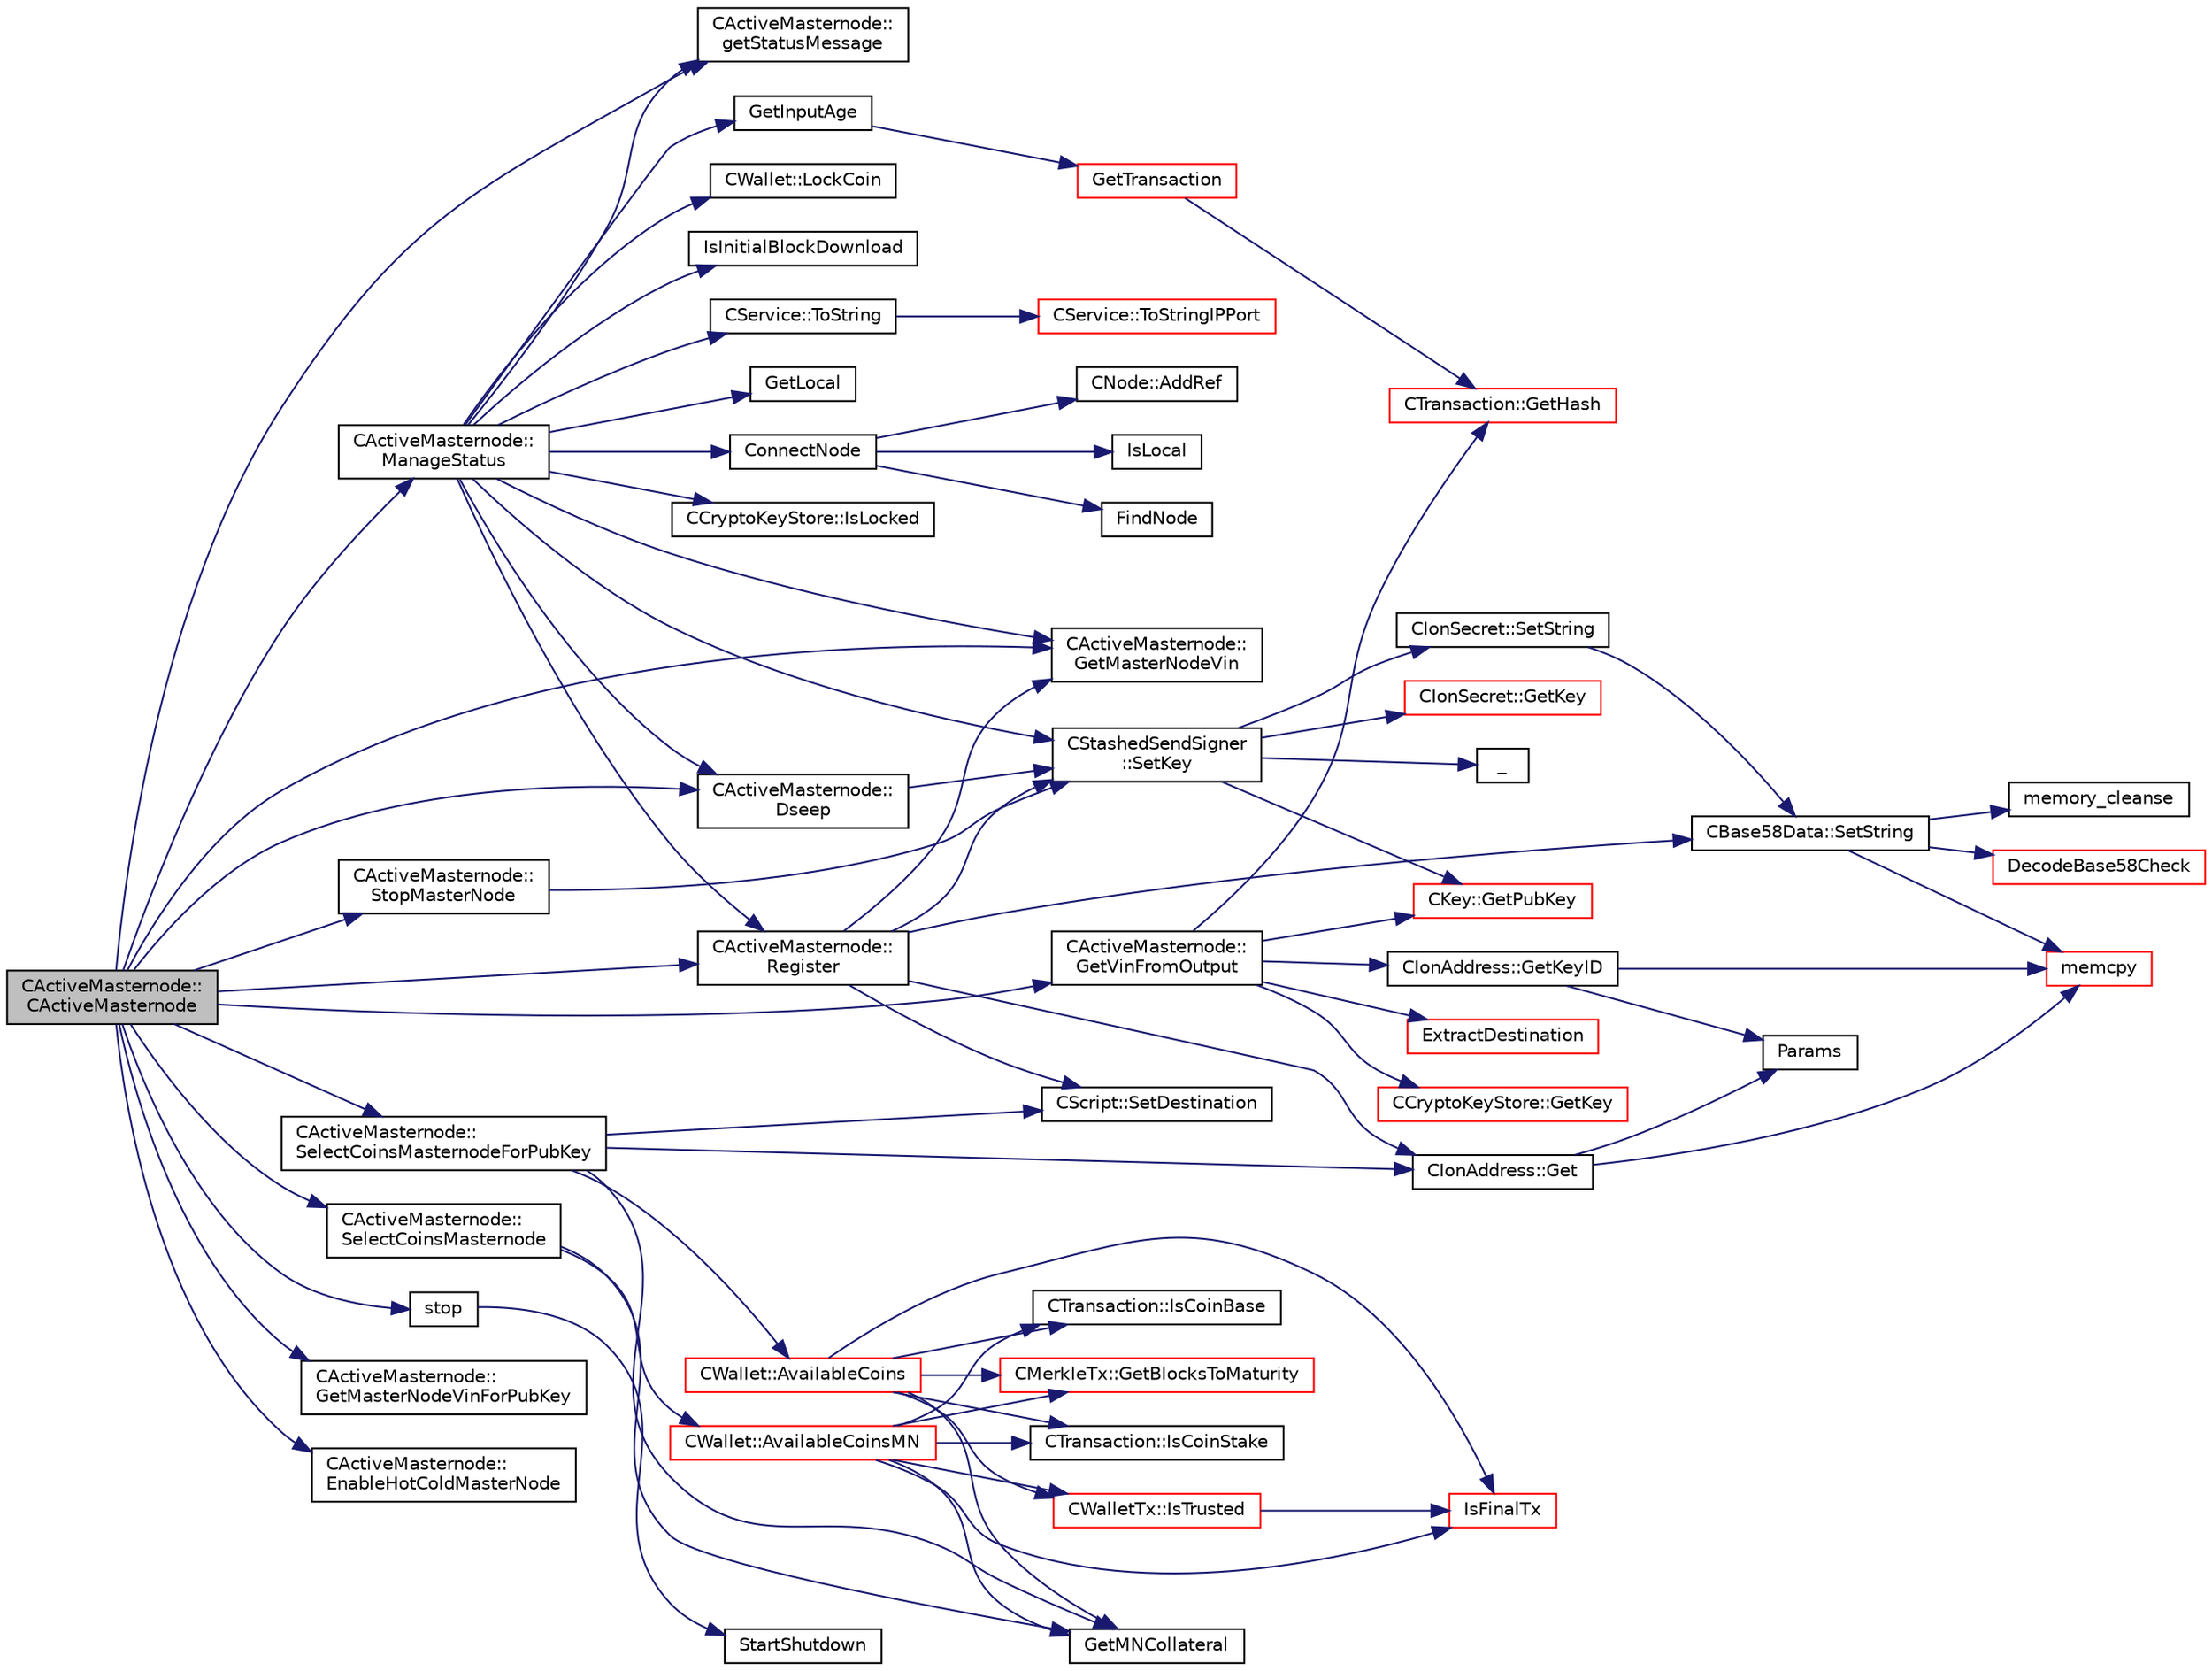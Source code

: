 digraph "CActiveMasternode::CActiveMasternode"
{
  edge [fontname="Helvetica",fontsize="10",labelfontname="Helvetica",labelfontsize="10"];
  node [fontname="Helvetica",fontsize="10",shape=record];
  rankdir="LR";
  Node0 [label="CActiveMasternode::\lCActiveMasternode",height=0.2,width=0.4,color="black", fillcolor="grey75", style="filled", fontcolor="black"];
  Node0 -> Node1 [color="midnightblue",fontsize="10",style="solid",fontname="Helvetica"];
  Node1 [label="CActiveMasternode::\lManageStatus",height=0.2,width=0.4,color="black", fillcolor="white", style="filled",URL="$class_c_active_masternode.html#a8004b3b2100da7dcfedbd1e959633e51"];
  Node1 -> Node2 [color="midnightblue",fontsize="10",style="solid",fontname="Helvetica"];
  Node2 [label="IsInitialBlockDownload",height=0.2,width=0.4,color="black", fillcolor="white", style="filled",URL="$main_8cpp.html#a5edcd96316574fd4a7f3ae0922a5cfd6",tooltip="Check whether we are doing an initial block download (synchronizing from disk or network) ..."];
  Node1 -> Node3 [color="midnightblue",fontsize="10",style="solid",fontname="Helvetica"];
  Node3 [label="GetLocal",height=0.2,width=0.4,color="black", fillcolor="white", style="filled",URL="$net_8cpp.html#a51605827c953a7843f9b165eada26857"];
  Node1 -> Node4 [color="midnightblue",fontsize="10",style="solid",fontname="Helvetica"];
  Node4 [label="CActiveMasternode::\lgetStatusMessage",height=0.2,width=0.4,color="black", fillcolor="white", style="filled",URL="$class_c_active_masternode.html#a7d3acded543474384539b18aa9c08099"];
  Node1 -> Node5 [color="midnightblue",fontsize="10",style="solid",fontname="Helvetica"];
  Node5 [label="CService::ToString",height=0.2,width=0.4,color="black", fillcolor="white", style="filled",URL="$class_c_service.html#a225473158bc07c87a6a862160d73cfea"];
  Node5 -> Node6 [color="midnightblue",fontsize="10",style="solid",fontname="Helvetica"];
  Node6 [label="CService::ToStringIPPort",height=0.2,width=0.4,color="red", fillcolor="white", style="filled",URL="$class_c_service.html#a224204c838b12eeb49ca7eabe6f75004"];
  Node1 -> Node20 [color="midnightblue",fontsize="10",style="solid",fontname="Helvetica"];
  Node20 [label="ConnectNode",height=0.2,width=0.4,color="black", fillcolor="white", style="filled",URL="$net_8cpp.html#abd8cb3f96f11637f9e7f67aac9b783e8"];
  Node20 -> Node21 [color="midnightblue",fontsize="10",style="solid",fontname="Helvetica"];
  Node21 [label="IsLocal",height=0.2,width=0.4,color="black", fillcolor="white", style="filled",URL="$net_8cpp.html#a16fa1bd4d34c4c29c90903fc3cdf7517",tooltip="check whether a given address is potentially local "];
  Node20 -> Node22 [color="midnightblue",fontsize="10",style="solid",fontname="Helvetica"];
  Node22 [label="FindNode",height=0.2,width=0.4,color="black", fillcolor="white", style="filled",URL="$net_8cpp.html#a66a7371d8e724cac0b4495169cdf2859"];
  Node20 -> Node23 [color="midnightblue",fontsize="10",style="solid",fontname="Helvetica"];
  Node23 [label="CNode::AddRef",height=0.2,width=0.4,color="black", fillcolor="white", style="filled",URL="$class_c_node.html#afb65ed679f7bda59aab89e0f5afae292"];
  Node1 -> Node24 [color="midnightblue",fontsize="10",style="solid",fontname="Helvetica"];
  Node24 [label="CCryptoKeyStore::IsLocked",height=0.2,width=0.4,color="black", fillcolor="white", style="filled",URL="$class_c_crypto_key_store.html#a52919fa284a3aa10f1b4bd6018b6dbee"];
  Node1 -> Node25 [color="midnightblue",fontsize="10",style="solid",fontname="Helvetica"];
  Node25 [label="CActiveMasternode::\lGetMasterNodeVin",height=0.2,width=0.4,color="black", fillcolor="white", style="filled",URL="$class_c_active_masternode.html#af9f32ec3d13b161d6a89839dab17b154"];
  Node1 -> Node26 [color="midnightblue",fontsize="10",style="solid",fontname="Helvetica"];
  Node26 [label="GetInputAge",height=0.2,width=0.4,color="black", fillcolor="white", style="filled",URL="$main_8cpp.html#ae137d76bbcaf8d65fab905889b504e26"];
  Node26 -> Node27 [color="midnightblue",fontsize="10",style="solid",fontname="Helvetica"];
  Node27 [label="GetTransaction",height=0.2,width=0.4,color="red", fillcolor="white", style="filled",URL="$main_8cpp.html#a7d2a4633e4e0e8e4cb9c881d45a496b5"];
  Node27 -> Node35 [color="midnightblue",fontsize="10",style="solid",fontname="Helvetica"];
  Node35 [label="CTransaction::GetHash",height=0.2,width=0.4,color="red", fillcolor="white", style="filled",URL="$class_c_transaction.html#a0b46d80e82ca324e82c2ce3fc1492bfa"];
  Node1 -> Node37 [color="midnightblue",fontsize="10",style="solid",fontname="Helvetica"];
  Node37 [label="CWallet::LockCoin",height=0.2,width=0.4,color="black", fillcolor="white", style="filled",URL="$class_c_wallet.html#a2be3aa26d84c79bdcabb41c6b3fe0e0f"];
  Node1 -> Node38 [color="midnightblue",fontsize="10",style="solid",fontname="Helvetica"];
  Node38 [label="CStashedSendSigner\l::SetKey",height=0.2,width=0.4,color="black", fillcolor="white", style="filled",URL="$class_c_stashed_send_signer.html#a706eb86a74431f151080cb9e466fe6ce",tooltip="Set the private/public key values, returns true if successful. "];
  Node38 -> Node39 [color="midnightblue",fontsize="10",style="solid",fontname="Helvetica"];
  Node39 [label="CIonSecret::SetString",height=0.2,width=0.4,color="black", fillcolor="white", style="filled",URL="$class_c_ion_secret.html#a0b279b6a41b2992fae7d3f70f7977f1c"];
  Node39 -> Node40 [color="midnightblue",fontsize="10",style="solid",fontname="Helvetica"];
  Node40 [label="CBase58Data::SetString",height=0.2,width=0.4,color="black", fillcolor="white", style="filled",URL="$class_c_base58_data.html#a250fa3bc97d03c7d87de5485c8b49b57"];
  Node40 -> Node41 [color="midnightblue",fontsize="10",style="solid",fontname="Helvetica"];
  Node41 [label="DecodeBase58Check",height=0.2,width=0.4,color="red", fillcolor="white", style="filled",URL="$base58_8cpp.html#ae2dc7ad63e243509e0871ec4a5890678",tooltip="Decode a base58-encoded string (psz) that includes a checksum into a byte vector (vchRet), return true if decoding is successful. "];
  Node40 -> Node14 [color="midnightblue",fontsize="10",style="solid",fontname="Helvetica"];
  Node14 [label="memcpy",height=0.2,width=0.4,color="red", fillcolor="white", style="filled",URL="$glibc__compat_8cpp.html#a0f46826ab0466591e136db24394923cf"];
  Node40 -> Node44 [color="midnightblue",fontsize="10",style="solid",fontname="Helvetica"];
  Node44 [label="memory_cleanse",height=0.2,width=0.4,color="black", fillcolor="white", style="filled",URL="$cleanse_8cpp.html#a5a4afb85dd16ecc1f6019c782db78663"];
  Node38 -> Node45 [color="midnightblue",fontsize="10",style="solid",fontname="Helvetica"];
  Node45 [label="_",height=0.2,width=0.4,color="black", fillcolor="white", style="filled",URL="$ui__interface_8h.html#aad133bb6103b53cebf03fd01e2f11ba1",tooltip="Translation function: Call Translate signal on UI interface, which returns a boost::optional result..."];
  Node38 -> Node46 [color="midnightblue",fontsize="10",style="solid",fontname="Helvetica"];
  Node46 [label="CIonSecret::GetKey",height=0.2,width=0.4,color="red", fillcolor="white", style="filled",URL="$class_c_ion_secret.html#a5220650629f8d852bd6cffeec00df235"];
  Node38 -> Node50 [color="midnightblue",fontsize="10",style="solid",fontname="Helvetica"];
  Node50 [label="CKey::GetPubKey",height=0.2,width=0.4,color="red", fillcolor="white", style="filled",URL="$class_c_key.html#aa1085c59603a62db6ec776300f250337"];
  Node1 -> Node57 [color="midnightblue",fontsize="10",style="solid",fontname="Helvetica"];
  Node57 [label="CActiveMasternode::\lRegister",height=0.2,width=0.4,color="black", fillcolor="white", style="filled",URL="$class_c_active_masternode.html#aacd8f048772ab4f9908c11d29727063d",tooltip="Register remote Masternode. "];
  Node57 -> Node38 [color="midnightblue",fontsize="10",style="solid",fontname="Helvetica"];
  Node57 -> Node25 [color="midnightblue",fontsize="10",style="solid",fontname="Helvetica"];
  Node57 -> Node40 [color="midnightblue",fontsize="10",style="solid",fontname="Helvetica"];
  Node57 -> Node58 [color="midnightblue",fontsize="10",style="solid",fontname="Helvetica"];
  Node58 [label="CScript::SetDestination",height=0.2,width=0.4,color="black", fillcolor="white", style="filled",URL="$class_c_script.html#ad1b5a9077241aa06116040c4f1b7c31e"];
  Node57 -> Node59 [color="midnightblue",fontsize="10",style="solid",fontname="Helvetica"];
  Node59 [label="CIonAddress::Get",height=0.2,width=0.4,color="black", fillcolor="white", style="filled",URL="$class_c_ion_address.html#aa70f9899f0a3cf37e4a87483db5cf99d"];
  Node59 -> Node14 [color="midnightblue",fontsize="10",style="solid",fontname="Helvetica"];
  Node59 -> Node60 [color="midnightblue",fontsize="10",style="solid",fontname="Helvetica"];
  Node60 [label="Params",height=0.2,width=0.4,color="black", fillcolor="white", style="filled",URL="$chainparams_8cpp.html#ace5c5b706d71a324a417dd2db394fd4a",tooltip="Return the currently selected parameters. "];
  Node1 -> Node61 [color="midnightblue",fontsize="10",style="solid",fontname="Helvetica"];
  Node61 [label="CActiveMasternode::\lDseep",height=0.2,width=0.4,color="black", fillcolor="white", style="filled",URL="$class_c_active_masternode.html#af217e0c05aee3315421a8760db6a7a6c"];
  Node61 -> Node38 [color="midnightblue",fontsize="10",style="solid",fontname="Helvetica"];
  Node0 -> Node61 [color="midnightblue",fontsize="10",style="solid",fontname="Helvetica"];
  Node0 -> Node62 [color="midnightblue",fontsize="10",style="solid",fontname="Helvetica"];
  Node62 [label="stop",height=0.2,width=0.4,color="black", fillcolor="white", style="filled",URL="$rpcserver_8cpp.html#a7ed4eb27f00f40cee8c15108916e8d71"];
  Node62 -> Node63 [color="midnightblue",fontsize="10",style="solid",fontname="Helvetica"];
  Node63 [label="StartShutdown",height=0.2,width=0.4,color="black", fillcolor="white", style="filled",URL="$init_8cpp.html#ac7140c7327b1e6a8d46470b1cd0e8e1b"];
  Node0 -> Node64 [color="midnightblue",fontsize="10",style="solid",fontname="Helvetica"];
  Node64 [label="CActiveMasternode::\lStopMasterNode",height=0.2,width=0.4,color="black", fillcolor="white", style="filled",URL="$class_c_active_masternode.html#a1cfe6f1d18a043541811eba901f33a96"];
  Node64 -> Node38 [color="midnightblue",fontsize="10",style="solid",fontname="Helvetica"];
  Node0 -> Node57 [color="midnightblue",fontsize="10",style="solid",fontname="Helvetica"];
  Node0 -> Node25 [color="midnightblue",fontsize="10",style="solid",fontname="Helvetica"];
  Node0 -> Node65 [color="midnightblue",fontsize="10",style="solid",fontname="Helvetica"];
  Node65 [label="CActiveMasternode::\lGetMasterNodeVinForPubKey",height=0.2,width=0.4,color="black", fillcolor="white", style="filled",URL="$class_c_active_masternode.html#a9fe226b8d19f9739f1dfa272fd36f1bd"];
  Node0 -> Node66 [color="midnightblue",fontsize="10",style="solid",fontname="Helvetica"];
  Node66 [label="CActiveMasternode::\lSelectCoinsMasternode",height=0.2,width=0.4,color="black", fillcolor="white", style="filled",URL="$class_c_active_masternode.html#ac4fc5fb1681bf0a0f3d30e706fb0577a"];
  Node66 -> Node67 [color="midnightblue",fontsize="10",style="solid",fontname="Helvetica"];
  Node67 [label="CWallet::AvailableCoinsMN",height=0.2,width=0.4,color="red", fillcolor="white", style="filled",URL="$class_c_wallet.html#a8ba0ffab3889fb1d3519d8578e26cb16"];
  Node67 -> Node68 [color="midnightblue",fontsize="10",style="solid",fontname="Helvetica"];
  Node68 [label="IsFinalTx",height=0.2,width=0.4,color="red", fillcolor="white", style="filled",URL="$main_8cpp.html#adc332cd7ac94e639bb4239618341be19"];
  Node67 -> Node72 [color="midnightblue",fontsize="10",style="solid",fontname="Helvetica"];
  Node72 [label="CWalletTx::IsTrusted",height=0.2,width=0.4,color="red", fillcolor="white", style="filled",URL="$class_c_wallet_tx.html#a71efb0d5b5def8ae00a1d74b8741bfcb"];
  Node72 -> Node68 [color="midnightblue",fontsize="10",style="solid",fontname="Helvetica"];
  Node67 -> Node76 [color="midnightblue",fontsize="10",style="solid",fontname="Helvetica"];
  Node76 [label="CTransaction::IsCoinBase",height=0.2,width=0.4,color="black", fillcolor="white", style="filled",URL="$class_c_transaction.html#a96256e8ac1bf79ad9c057e48c41132dd"];
  Node67 -> Node77 [color="midnightblue",fontsize="10",style="solid",fontname="Helvetica"];
  Node77 [label="CMerkleTx::GetBlocksToMaturity",height=0.2,width=0.4,color="red", fillcolor="white", style="filled",URL="$class_c_merkle_tx.html#a69ebd437f7b44169659c3527fe73b6ab"];
  Node67 -> Node79 [color="midnightblue",fontsize="10",style="solid",fontname="Helvetica"];
  Node79 [label="CTransaction::IsCoinStake",height=0.2,width=0.4,color="black", fillcolor="white", style="filled",URL="$class_c_transaction.html#ace4278a41a296d40dcf5fb2b9cf007ec"];
  Node67 -> Node82 [color="midnightblue",fontsize="10",style="solid",fontname="Helvetica"];
  Node82 [label="GetMNCollateral",height=0.2,width=0.4,color="black", fillcolor="white", style="filled",URL="$main_8h.html#a7ecfeb5987564d84c46a6715d4c3a2df"];
  Node66 -> Node82 [color="midnightblue",fontsize="10",style="solid",fontname="Helvetica"];
  Node0 -> Node83 [color="midnightblue",fontsize="10",style="solid",fontname="Helvetica"];
  Node83 [label="CActiveMasternode::\lSelectCoinsMasternodeForPubKey",height=0.2,width=0.4,color="black", fillcolor="white", style="filled",URL="$class_c_active_masternode.html#aefe3cf727f6f6407da78d41afe9846d0"];
  Node83 -> Node58 [color="midnightblue",fontsize="10",style="solid",fontname="Helvetica"];
  Node83 -> Node59 [color="midnightblue",fontsize="10",style="solid",fontname="Helvetica"];
  Node83 -> Node84 [color="midnightblue",fontsize="10",style="solid",fontname="Helvetica"];
  Node84 [label="CWallet::AvailableCoins",height=0.2,width=0.4,color="red", fillcolor="white", style="filled",URL="$class_c_wallet.html#a0f950dede91de2be32ea8c43a40469ab"];
  Node84 -> Node68 [color="midnightblue",fontsize="10",style="solid",fontname="Helvetica"];
  Node84 -> Node72 [color="midnightblue",fontsize="10",style="solid",fontname="Helvetica"];
  Node84 -> Node76 [color="midnightblue",fontsize="10",style="solid",fontname="Helvetica"];
  Node84 -> Node77 [color="midnightblue",fontsize="10",style="solid",fontname="Helvetica"];
  Node84 -> Node79 [color="midnightblue",fontsize="10",style="solid",fontname="Helvetica"];
  Node84 -> Node82 [color="midnightblue",fontsize="10",style="solid",fontname="Helvetica"];
  Node83 -> Node82 [color="midnightblue",fontsize="10",style="solid",fontname="Helvetica"];
  Node0 -> Node85 [color="midnightblue",fontsize="10",style="solid",fontname="Helvetica"];
  Node85 [label="CActiveMasternode::\lGetVinFromOutput",height=0.2,width=0.4,color="black", fillcolor="white", style="filled",URL="$class_c_active_masternode.html#abc2ae1e24001f80ace4bbea2b6453944"];
  Node85 -> Node35 [color="midnightblue",fontsize="10",style="solid",fontname="Helvetica"];
  Node85 -> Node86 [color="midnightblue",fontsize="10",style="solid",fontname="Helvetica"];
  Node86 [label="ExtractDestination",height=0.2,width=0.4,color="red", fillcolor="white", style="filled",URL="$script_8cpp.html#a951f7e601746ae076afdf3169ecca2fc"];
  Node85 -> Node95 [color="midnightblue",fontsize="10",style="solid",fontname="Helvetica"];
  Node95 [label="CIonAddress::GetKeyID",height=0.2,width=0.4,color="black", fillcolor="white", style="filled",URL="$class_c_ion_address.html#a39fc6281214567b569fac52ff718736c"];
  Node95 -> Node60 [color="midnightblue",fontsize="10",style="solid",fontname="Helvetica"];
  Node95 -> Node14 [color="midnightblue",fontsize="10",style="solid",fontname="Helvetica"];
  Node85 -> Node96 [color="midnightblue",fontsize="10",style="solid",fontname="Helvetica"];
  Node96 [label="CCryptoKeyStore::GetKey",height=0.2,width=0.4,color="red", fillcolor="white", style="filled",URL="$class_c_crypto_key_store.html#af46ec271fffb65a113702ba40a3738c8"];
  Node85 -> Node50 [color="midnightblue",fontsize="10",style="solid",fontname="Helvetica"];
  Node0 -> Node109 [color="midnightblue",fontsize="10",style="solid",fontname="Helvetica"];
  Node109 [label="CActiveMasternode::\lEnableHotColdMasterNode",height=0.2,width=0.4,color="black", fillcolor="white", style="filled",URL="$class_c_active_masternode.html#a2ab446c7b350b9971089c27f83b9ebb0"];
  Node0 -> Node4 [color="midnightblue",fontsize="10",style="solid",fontname="Helvetica"];
}
